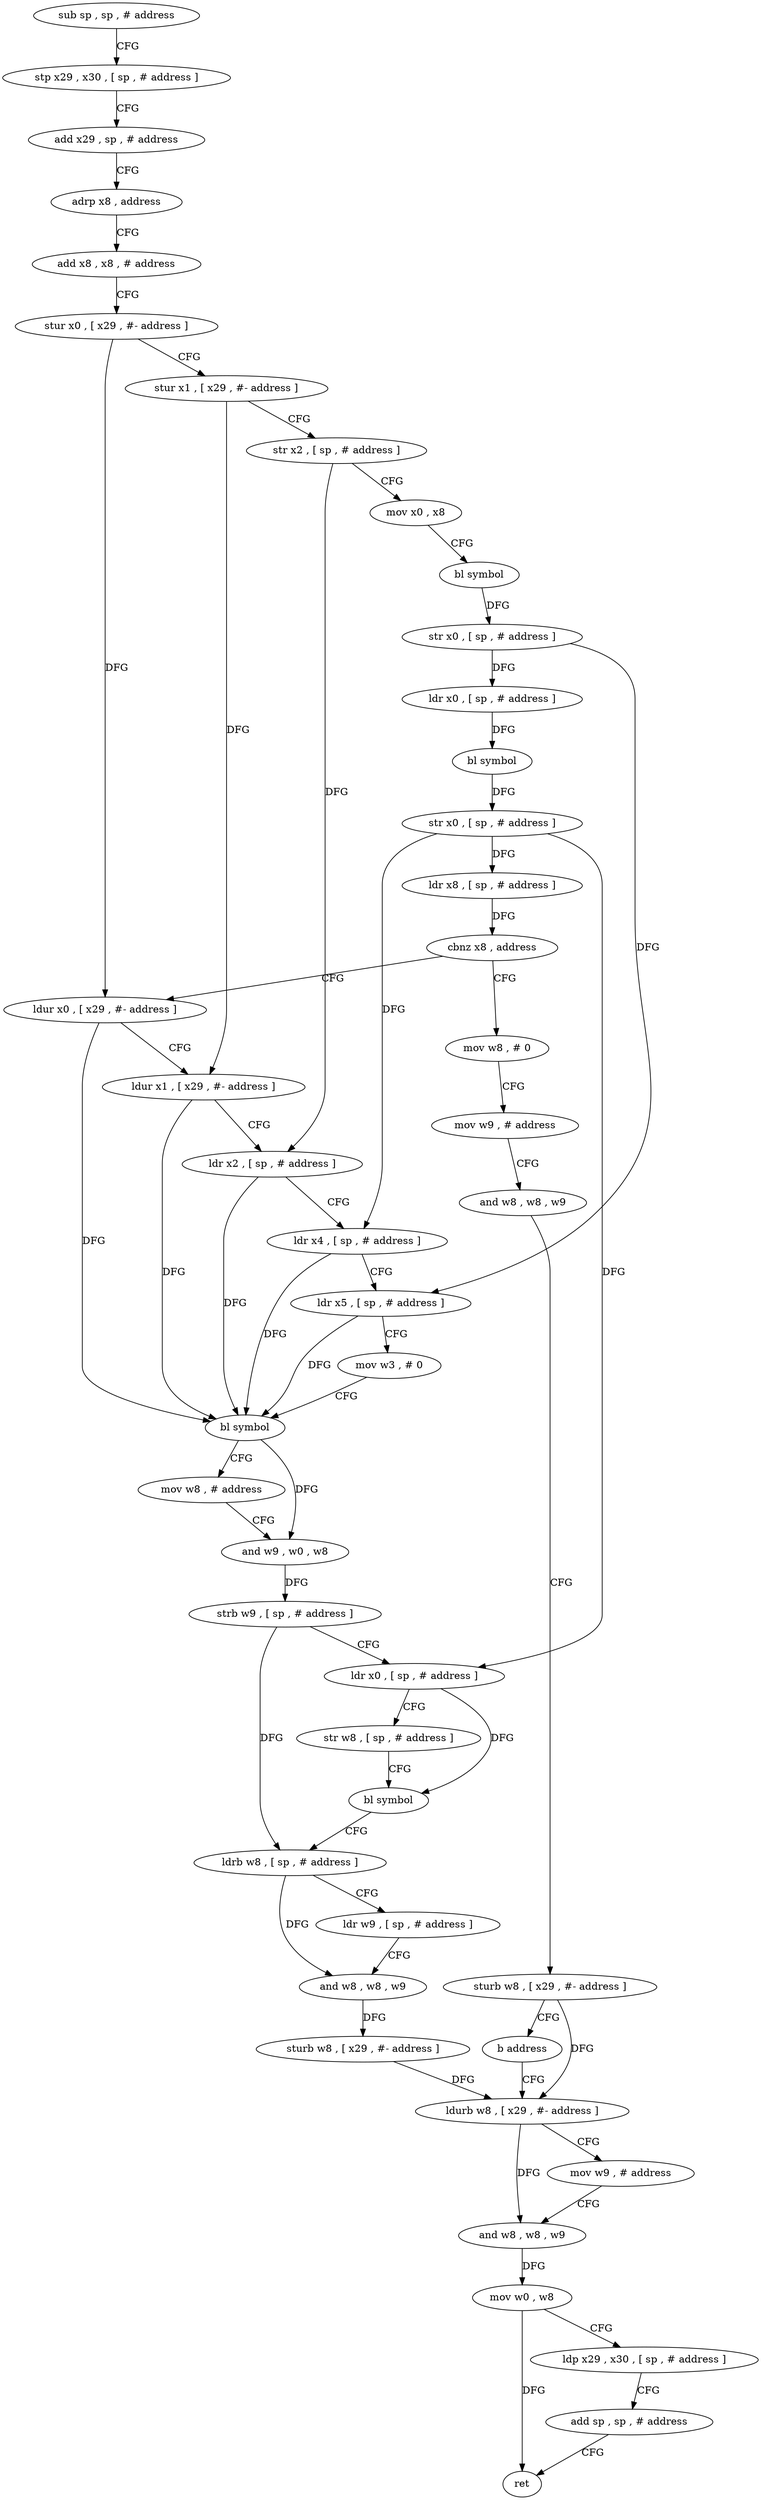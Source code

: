 digraph "func" {
"4393500" [label = "sub sp , sp , # address" ]
"4393504" [label = "stp x29 , x30 , [ sp , # address ]" ]
"4393508" [label = "add x29 , sp , # address" ]
"4393512" [label = "adrp x8 , address" ]
"4393516" [label = "add x8 , x8 , # address" ]
"4393520" [label = "stur x0 , [ x29 , #- address ]" ]
"4393524" [label = "stur x1 , [ x29 , #- address ]" ]
"4393528" [label = "str x2 , [ sp , # address ]" ]
"4393532" [label = "mov x0 , x8" ]
"4393536" [label = "bl symbol" ]
"4393540" [label = "str x0 , [ sp , # address ]" ]
"4393544" [label = "ldr x0 , [ sp , # address ]" ]
"4393548" [label = "bl symbol" ]
"4393552" [label = "str x0 , [ sp , # address ]" ]
"4393556" [label = "ldr x8 , [ sp , # address ]" ]
"4393560" [label = "cbnz x8 , address" ]
"4393584" [label = "ldur x0 , [ x29 , #- address ]" ]
"4393564" [label = "mov w8 , # 0" ]
"4393588" [label = "ldur x1 , [ x29 , #- address ]" ]
"4393592" [label = "ldr x2 , [ sp , # address ]" ]
"4393596" [label = "ldr x4 , [ sp , # address ]" ]
"4393600" [label = "ldr x5 , [ sp , # address ]" ]
"4393604" [label = "mov w3 , # 0" ]
"4393608" [label = "bl symbol" ]
"4393612" [label = "mov w8 , # address" ]
"4393616" [label = "and w9 , w0 , w8" ]
"4393620" [label = "strb w9 , [ sp , # address ]" ]
"4393624" [label = "ldr x0 , [ sp , # address ]" ]
"4393628" [label = "str w8 , [ sp , # address ]" ]
"4393632" [label = "bl symbol" ]
"4393636" [label = "ldrb w8 , [ sp , # address ]" ]
"4393640" [label = "ldr w9 , [ sp , # address ]" ]
"4393644" [label = "and w8 , w8 , w9" ]
"4393648" [label = "sturb w8 , [ x29 , #- address ]" ]
"4393652" [label = "ldurb w8 , [ x29 , #- address ]" ]
"4393568" [label = "mov w9 , # address" ]
"4393572" [label = "and w8 , w8 , w9" ]
"4393576" [label = "sturb w8 , [ x29 , #- address ]" ]
"4393580" [label = "b address" ]
"4393656" [label = "mov w9 , # address" ]
"4393660" [label = "and w8 , w8 , w9" ]
"4393664" [label = "mov w0 , w8" ]
"4393668" [label = "ldp x29 , x30 , [ sp , # address ]" ]
"4393672" [label = "add sp , sp , # address" ]
"4393676" [label = "ret" ]
"4393500" -> "4393504" [ label = "CFG" ]
"4393504" -> "4393508" [ label = "CFG" ]
"4393508" -> "4393512" [ label = "CFG" ]
"4393512" -> "4393516" [ label = "CFG" ]
"4393516" -> "4393520" [ label = "CFG" ]
"4393520" -> "4393524" [ label = "CFG" ]
"4393520" -> "4393584" [ label = "DFG" ]
"4393524" -> "4393528" [ label = "CFG" ]
"4393524" -> "4393588" [ label = "DFG" ]
"4393528" -> "4393532" [ label = "CFG" ]
"4393528" -> "4393592" [ label = "DFG" ]
"4393532" -> "4393536" [ label = "CFG" ]
"4393536" -> "4393540" [ label = "DFG" ]
"4393540" -> "4393544" [ label = "DFG" ]
"4393540" -> "4393600" [ label = "DFG" ]
"4393544" -> "4393548" [ label = "DFG" ]
"4393548" -> "4393552" [ label = "DFG" ]
"4393552" -> "4393556" [ label = "DFG" ]
"4393552" -> "4393596" [ label = "DFG" ]
"4393552" -> "4393624" [ label = "DFG" ]
"4393556" -> "4393560" [ label = "DFG" ]
"4393560" -> "4393584" [ label = "CFG" ]
"4393560" -> "4393564" [ label = "CFG" ]
"4393584" -> "4393588" [ label = "CFG" ]
"4393584" -> "4393608" [ label = "DFG" ]
"4393564" -> "4393568" [ label = "CFG" ]
"4393588" -> "4393592" [ label = "CFG" ]
"4393588" -> "4393608" [ label = "DFG" ]
"4393592" -> "4393596" [ label = "CFG" ]
"4393592" -> "4393608" [ label = "DFG" ]
"4393596" -> "4393600" [ label = "CFG" ]
"4393596" -> "4393608" [ label = "DFG" ]
"4393600" -> "4393604" [ label = "CFG" ]
"4393600" -> "4393608" [ label = "DFG" ]
"4393604" -> "4393608" [ label = "CFG" ]
"4393608" -> "4393612" [ label = "CFG" ]
"4393608" -> "4393616" [ label = "DFG" ]
"4393612" -> "4393616" [ label = "CFG" ]
"4393616" -> "4393620" [ label = "DFG" ]
"4393620" -> "4393624" [ label = "CFG" ]
"4393620" -> "4393636" [ label = "DFG" ]
"4393624" -> "4393628" [ label = "CFG" ]
"4393624" -> "4393632" [ label = "DFG" ]
"4393628" -> "4393632" [ label = "CFG" ]
"4393632" -> "4393636" [ label = "CFG" ]
"4393636" -> "4393640" [ label = "CFG" ]
"4393636" -> "4393644" [ label = "DFG" ]
"4393640" -> "4393644" [ label = "CFG" ]
"4393644" -> "4393648" [ label = "DFG" ]
"4393648" -> "4393652" [ label = "DFG" ]
"4393652" -> "4393656" [ label = "CFG" ]
"4393652" -> "4393660" [ label = "DFG" ]
"4393568" -> "4393572" [ label = "CFG" ]
"4393572" -> "4393576" [ label = "CFG" ]
"4393576" -> "4393580" [ label = "CFG" ]
"4393576" -> "4393652" [ label = "DFG" ]
"4393580" -> "4393652" [ label = "CFG" ]
"4393656" -> "4393660" [ label = "CFG" ]
"4393660" -> "4393664" [ label = "DFG" ]
"4393664" -> "4393668" [ label = "CFG" ]
"4393664" -> "4393676" [ label = "DFG" ]
"4393668" -> "4393672" [ label = "CFG" ]
"4393672" -> "4393676" [ label = "CFG" ]
}
